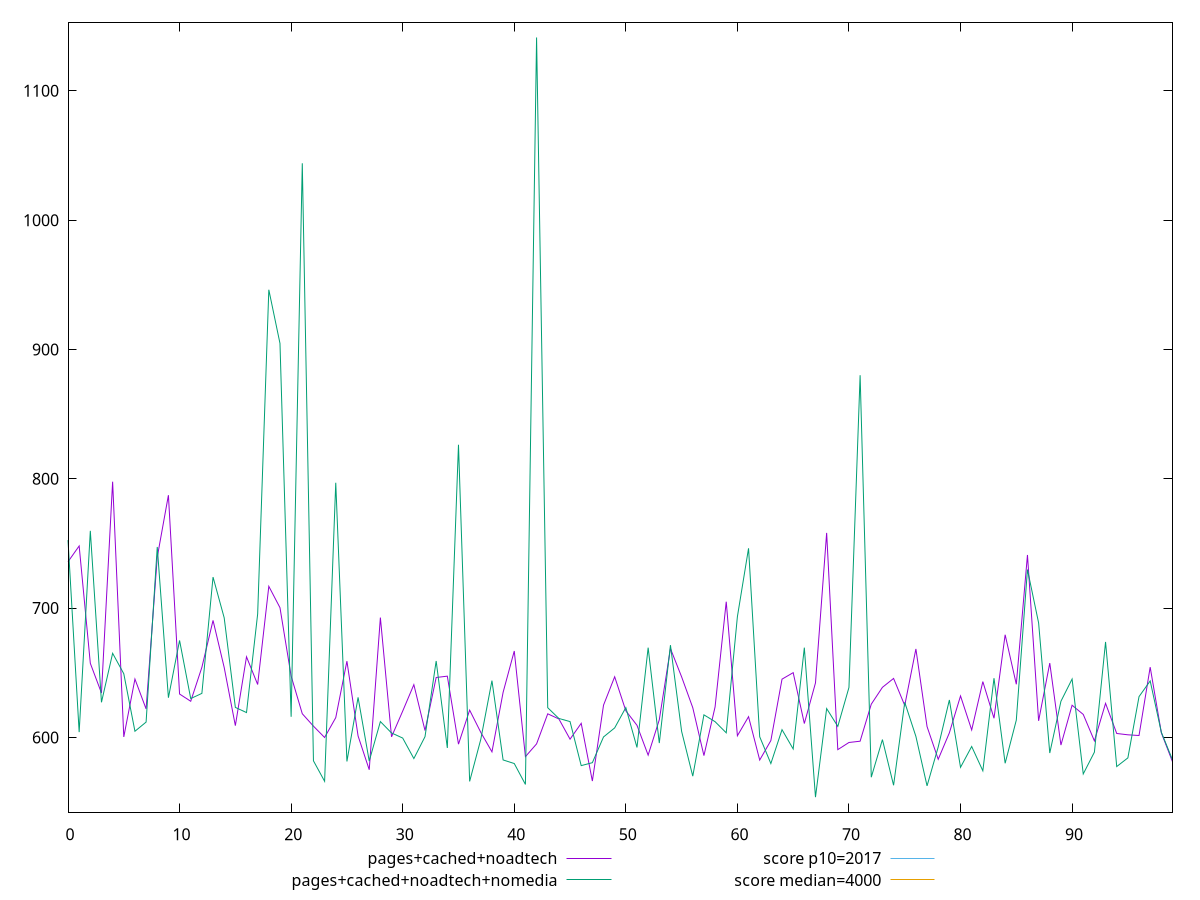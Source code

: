 reset

$pagesCachedNoadtech <<EOF
0 735.836000000001
1 748.0560000000008
2 657.3120000000009
3 634.3360000000007
4 797.7280000000011
5 600.3800000000006
6 645.1360000000004
7 622.0360000000005
8 739.3840000000008
9 787.3040000000008
10 633.5640000000008
11 627.9560000000007
12 654.228000000001
13 690.4840000000008
14 654.0760000000005
15 609.1040000000003
16 662.344000000001
17 640.9200000000004
18 716.8360000000007
19 700.3320000000008
20 647.4480000000004
21 618.3160000000005
22 608.7160000000008
23 599.9720000000005
24 615.3040000000004
25 658.9760000000009
26 601.1520000000004
27 575.0040000000008
28 692.6760000000005
29 600.4520000000002
30 620.3600000000006
31 640.8000000000006
32 605.300000000001
33 646.3400000000004
34 647.3760000000005
35 594.7880000000006
36 621.1160000000004
37 603.9000000000005
38 588.8399999999998
39 634.8680000000004
40 666.8240000000002
41 585.1440000000003
42 595.0080000000007
43 618.2519999999996
44 614.2880000000011
45 598.6480000000004
46 610.8960000000003
47 566.2560000000005
48 624.9400000000009
49 646.8960000000012
50 620.5960000000007
51 609.3640000000003
52 586.3040000000003
53 613.680000000001
54 668.6840000000008
55 646.8440000000007
56 622.9880000000006
57 585.9280000000009
58 623.6120000000008
59 704.9520000000003
60 601.2840000000014
61 616.0440000000002
62 582.5080000000007
63 597.5720000000003
64 645.0600000000001
65 650.0840000000007
66 610.7480000000006
67 642.1720000000004
68 758.1680000000006
69 590.5640000000001
70 596.0880000000005
71 597.0760000000002
72 625.7000000000006
73 638.7320000000009
74 645.6160000000002
75 624.7320000000007
76 668.4200000000012
77 608.3720000000006
78 583.0960000000002
79 603.5400000000011
80 632.0800000000004
81 605.7760000000004
82 643.1760000000006
83 614.8320000000002
84 679.3960000000002
85 641.0840000000007
86 741.1040000000012
87 612.8280000000007
88 657.4760000000008
89 594.0840000000002
90 624.8880000000008
91 617.7920000000009
92 597.3200000000004
93 626.3440000000007
94 603.0560000000006
95 602.024
96 601.4800000000001
97 654.3560000000008
98 603.5800000000008
99 581.1920000000006
EOF

$pagesCachedNoadtechNomedia <<EOF
0 752.5880000000012
1 604.0880000000008
2 759.760000000001
3 627.160000000001
4 665.0480000000009
5 649.2600000000002
6 604.7640000000008
7 611.8680000000006
8 747.2760000000009
9 630.7080000000008
10 675.0080000000005
11 630.0520000000005
12 634.0600000000004
13 723.9840000000007
14 692.5000000000005
15 623.2040000000006
16 619.2160000000005
17 695.4800000000004
18 946.1760000000002
19 904.6960000000009
20 615.9640000000005
21 1043.988000000001
22 581.9040000000007
23 566.0920000000001
24 796.936000000001
25 581.4160000000005
26 630.9640000000006
27 581.7120000000006
28 612.2520000000007
29 603.440000000001
30 599.5080000000003
31 583.6640000000007
32 600.5880000000008
33 659.116000000001
34 591.8400000000003
35 826.3200000000011
36 565.9880000000006
37 598.5200000000009
38 643.9040000000007
39 582.5880000000002
40 579.8120000000001
41 563.6520000000002
42 1141.2440000000001
43 622.9720000000004
44 614.6400000000006
45 612.2560000000007
46 578.1960000000004
47 580.4760000000007
48 600.3680000000003
49 607.36
50 623.0880000000006
51 592.2400000000002
52 669.4000000000005
53 595.6040000000002
54 671.3480000000006
55 604.6920000000007
56 570.0440000000006
57 617.4600000000008
58 612.1680000000005
59 603.5560000000006
60 693.3760000000007
61 746.2440000000008
62 600.5240000000003
63 579.7920000000001
64 606.0000000000003
65 591.0720000000001
66 669.4160000000006
67 553.8160000000004
68 622.3200000000004
69 608.5240000000001
70 638.6360000000006
71 880.096000000001
72 569.2200000000004
73 598.3360000000006
74 563.0040000000004
75 627.1360000000011
76 600.7720000000004
77 562.5440000000002
78 592.6040000000003
79 628.9680000000004
80 576.8760000000001
81 592.9960000000004
82 574.1719999999997
83 645.7920000000004
84 580.0160000000001
85 613.3800000000006
86 729.7960000000011
87 688.5320000000002
88 587.9280000000002
89 627.9520000000003
90 645.1520000000005
91 571.7640000000004
92 588.6080000000001
93 673.8320000000007
94 577.468
95 584.1680000000007
96 631.5480000000002
97 643.6800000000003
98 604.0040000000004
99 582.6640000000004
EOF

set key outside below
set xrange [0:99]
set yrange [542.0674400000004:1152.9925600000001]
set trange [542.0674400000004:1152.9925600000001]
set terminal svg size 640, 520 enhanced background rgb 'white'
set output "report_00026_2021-02-22T21:38:55.199Z/mainthread-work-breakdown/comparison/line/2_vs_3.svg"

plot $pagesCachedNoadtech title "pages+cached+noadtech" with line, \
     $pagesCachedNoadtechNomedia title "pages+cached+noadtech+nomedia" with line, \
     2017 title "score p10=2017", \
     4000 title "score median=4000"

reset
